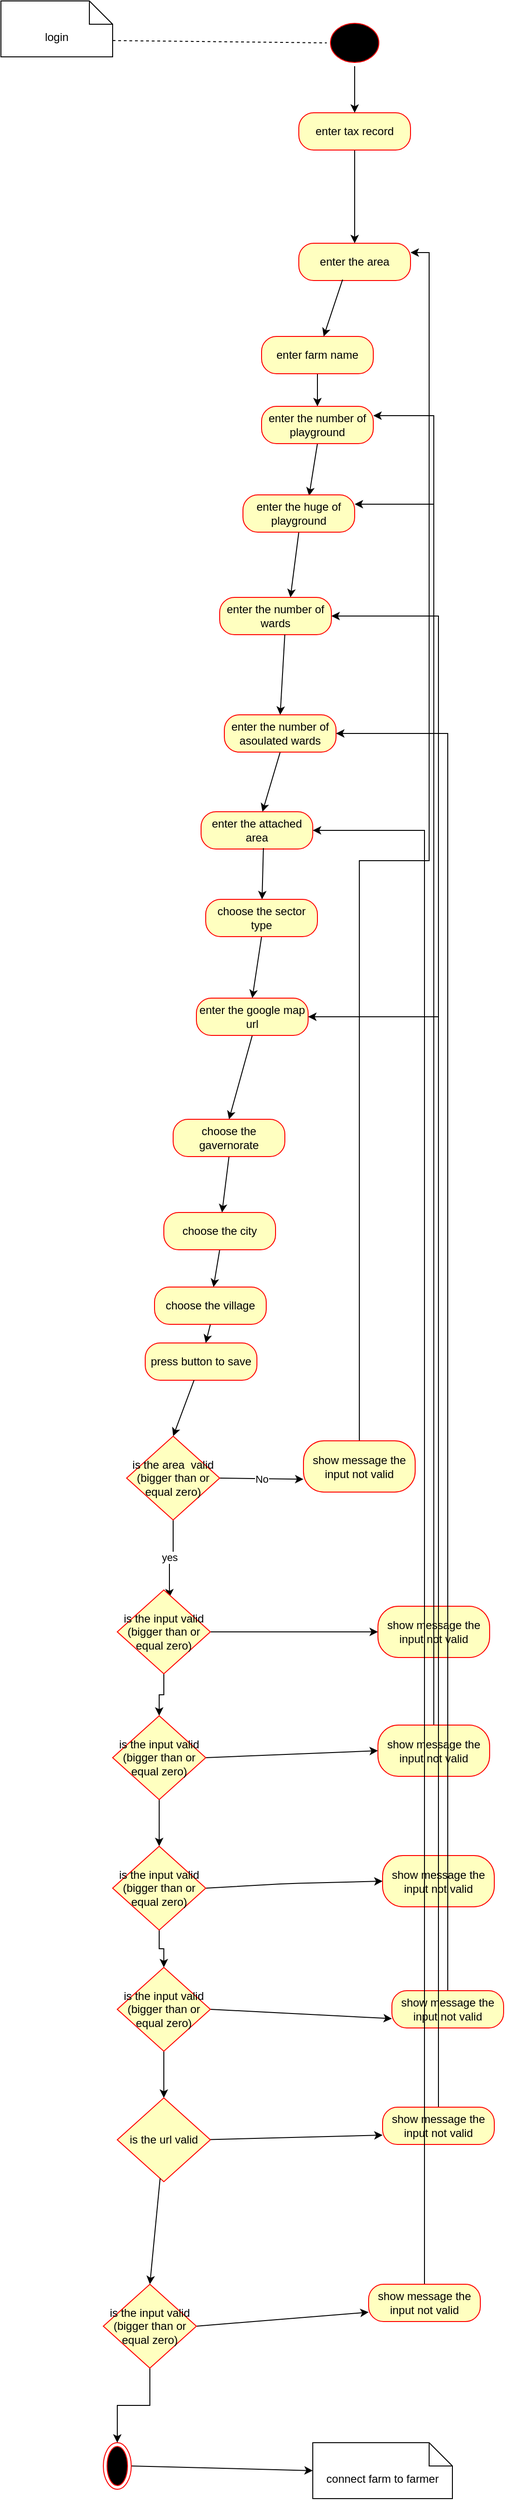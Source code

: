 <mxfile version="20.6.2" type="device"><diagram id="Kmf8I-QK90vIMptBoYPh" name="Page-1"><mxGraphModel dx="1422" dy="804" grid="1" gridSize="10" guides="1" tooltips="1" connect="1" arrows="1" fold="1" page="1" pageScale="1" pageWidth="827" pageHeight="1169" math="0" shadow="0"><root><mxCell id="0"/><mxCell id="1" parent="0"/><mxCell id="6" style="edgeStyle=none;html=1;entryX=0.5;entryY=0;entryDx=0;entryDy=0;" parent="1" source="2" target="4" edge="1"><mxGeometry relative="1" as="geometry"/></mxCell><mxCell id="2" value="" style="ellipse;html=1;shape=startState;fillColor=#000000;strokeColor=#ff0000;" parent="1" vertex="1"><mxGeometry x="470" y="70" width="60" height="50" as="geometry"/></mxCell><mxCell id="9" style="edgeStyle=none;html=1;exitX=0.5;exitY=1;exitDx=0;exitDy=0;" parent="1" source="4" target="7" edge="1"><mxGeometry relative="1" as="geometry"/></mxCell><mxCell id="4" value="enter tax record" style="rounded=1;whiteSpace=wrap;html=1;arcSize=40;fontColor=#000000;fillColor=#ffffc0;strokeColor=#ff0000;" parent="1" vertex="1"><mxGeometry x="440" y="170" width="120" height="40" as="geometry"/></mxCell><mxCell id="7" value="enter the area" style="rounded=1;whiteSpace=wrap;html=1;arcSize=40;fontColor=#000000;fillColor=#ffffc0;strokeColor=#ff0000;" parent="1" vertex="1"><mxGeometry x="440" y="310" width="120" height="40" as="geometry"/></mxCell><mxCell id="30" style="edgeStyle=none;html=1;exitX=0.5;exitY=1;exitDx=0;exitDy=0;" parent="1" source="10" target="25" edge="1"><mxGeometry relative="1" as="geometry"/></mxCell><mxCell id="10" value="enter farm name" style="rounded=1;whiteSpace=wrap;html=1;arcSize=40;fontColor=#000000;fillColor=#ffffc0;strokeColor=#ff0000;" parent="1" vertex="1"><mxGeometry x="400" y="410" width="120" height="40" as="geometry"/></mxCell><mxCell id="16" style="edgeStyle=none;html=1;exitX=0.392;exitY=0.975;exitDx=0;exitDy=0;exitPerimeter=0;" parent="1" source="7" target="10" edge="1"><mxGeometry relative="1" as="geometry"><mxPoint x="490" y="490" as="sourcePoint"/></mxGeometry></mxCell><mxCell id="24" style="edgeStyle=none;html=1;exitX=0.5;exitY=1;exitDx=0;exitDy=0;entryX=0.592;entryY=0.025;entryDx=0;entryDy=0;entryPerimeter=0;" parent="1" source="25" target="32" edge="1"><mxGeometry relative="1" as="geometry"><mxPoint x="450" y="575" as="targetPoint"/></mxGeometry></mxCell><mxCell id="25" value="enter the number of playground" style="rounded=1;whiteSpace=wrap;html=1;arcSize=40;fontColor=#000000;fillColor=#ffffc0;strokeColor=#ff0000;" parent="1" vertex="1"><mxGeometry x="400" y="485" width="120" height="40" as="geometry"/></mxCell><mxCell id="31" style="edgeStyle=none;html=1;exitX=0.5;exitY=1;exitDx=0;exitDy=0;entryX=0.633;entryY=0;entryDx=0;entryDy=0;entryPerimeter=0;" parent="1" source="32" target="39" edge="1"><mxGeometry relative="1" as="geometry"><mxPoint x="430" y="670" as="targetPoint"/></mxGeometry></mxCell><mxCell id="32" value="enter the huge of playground" style="rounded=1;whiteSpace=wrap;html=1;arcSize=40;fontColor=#000000;fillColor=#ffffc0;strokeColor=#ff0000;" parent="1" vertex="1"><mxGeometry x="380" y="580" width="120" height="40" as="geometry"/></mxCell><mxCell id="39" value="enter the number of wards" style="rounded=1;whiteSpace=wrap;html=1;arcSize=40;fontColor=#000000;fillColor=#ffffc0;strokeColor=#ff0000;" parent="1" vertex="1"><mxGeometry x="355" y="690" width="120" height="40" as="geometry"/></mxCell><mxCell id="51" style="edgeStyle=none;html=1;exitX=0.583;exitY=1.05;exitDx=0;exitDy=0;entryX=0.5;entryY=0;entryDx=0;entryDy=0;exitPerimeter=0;" parent="1" target="46" edge="1"><mxGeometry relative="1" as="geometry"><mxPoint x="424.96" y="730" as="sourcePoint"/></mxGeometry></mxCell><mxCell id="45" style="edgeStyle=none;html=1;exitX=0.5;exitY=1;exitDx=0;exitDy=0;" parent="1" source="46" target="53" edge="1"><mxGeometry relative="1" as="geometry"><mxPoint x="410" y="906" as="targetPoint"/></mxGeometry></mxCell><mxCell id="46" value="enter the number of asoulated wards" style="rounded=1;whiteSpace=wrap;html=1;arcSize=40;fontColor=#000000;fillColor=#ffffc0;strokeColor=#ff0000;" parent="1" vertex="1"><mxGeometry x="360" y="816" width="120" height="40" as="geometry"/></mxCell><mxCell id="53" value="enter the attached area" style="rounded=1;whiteSpace=wrap;html=1;arcSize=40;fontColor=#000000;fillColor=#ffffc0;strokeColor=#ff0000;" parent="1" vertex="1"><mxGeometry x="335" y="920" width="120" height="40" as="geometry"/></mxCell><mxCell id="62" style="edgeStyle=none;html=1;exitX=0.558;exitY=0.975;exitDx=0;exitDy=0;exitPerimeter=0;" parent="1" source="53" target="60" edge="1"><mxGeometry relative="1" as="geometry"><mxPoint x="380" y="990" as="sourcePoint"/></mxGeometry></mxCell><mxCell id="69" style="edgeStyle=none;html=1;exitX=0.5;exitY=1;exitDx=0;exitDy=0;entryX=0.5;entryY=0;entryDx=0;entryDy=0;" parent="1" source="60" target="64" edge="1"><mxGeometry relative="1" as="geometry"/></mxCell><mxCell id="60" value="choose the sector type" style="rounded=1;whiteSpace=wrap;html=1;arcSize=40;fontColor=#000000;fillColor=#ffffc0;strokeColor=#ff0000;" parent="1" vertex="1"><mxGeometry x="340" y="1014" width="120" height="40" as="geometry"/></mxCell><mxCell id="63" style="edgeStyle=none;html=1;exitX=0.5;exitY=1;exitDx=0;exitDy=0;entryX=0.5;entryY=0;entryDx=0;entryDy=0;" parent="1" source="64" target="70" edge="1"><mxGeometry relative="1" as="geometry"><mxPoint x="390" y="1210" as="targetPoint"/></mxGeometry></mxCell><mxCell id="64" value="enter the google map url" style="rounded=1;whiteSpace=wrap;html=1;arcSize=40;fontColor=#000000;fillColor=#ffffc0;strokeColor=#ff0000;" parent="1" vertex="1"><mxGeometry x="330" y="1120" width="120" height="40" as="geometry"/></mxCell><mxCell id="75" style="edgeStyle=none;html=1;exitX=0.5;exitY=1;exitDx=0;exitDy=0;" parent="1" source="70" target="73" edge="1"><mxGeometry relative="1" as="geometry"/></mxCell><mxCell id="70" value="choose the gavernorate" style="rounded=1;whiteSpace=wrap;html=1;arcSize=40;fontColor=#000000;fillColor=#ffffc0;strokeColor=#ff0000;" parent="1" vertex="1"><mxGeometry x="305" y="1250" width="120" height="40" as="geometry"/></mxCell><mxCell id="78" style="edgeStyle=none;html=1;exitX=0.5;exitY=1;exitDx=0;exitDy=0;" parent="1" source="73" target="76" edge="1"><mxGeometry relative="1" as="geometry"/></mxCell><mxCell id="73" value="choose the city" style="rounded=1;whiteSpace=wrap;html=1;arcSize=40;fontColor=#000000;fillColor=#ffffc0;strokeColor=#ff0000;" parent="1" vertex="1"><mxGeometry x="295" y="1350" width="120" height="40" as="geometry"/></mxCell><mxCell id="81" style="edgeStyle=none;html=1;exitX=0.5;exitY=1;exitDx=0;exitDy=0;" parent="1" source="76" target="79" edge="1"><mxGeometry relative="1" as="geometry"/></mxCell><mxCell id="76" value="choose the village" style="rounded=1;whiteSpace=wrap;html=1;arcSize=40;fontColor=#000000;fillColor=#ffffc0;strokeColor=#ff0000;" parent="1" vertex="1"><mxGeometry x="285" y="1430" width="120" height="40" as="geometry"/></mxCell><mxCell id="79" value="press button to save" style="rounded=1;whiteSpace=wrap;html=1;arcSize=40;fontColor=#000000;fillColor=#ffffc0;strokeColor=#ff0000;" parent="1" vertex="1"><mxGeometry x="275" y="1490" width="120" height="40" as="geometry"/></mxCell><mxCell id="97" style="edgeStyle=none;html=1;exitX=0;exitY=0;exitDx=120;exitDy=42.5;exitPerimeter=0;entryX=0;entryY=0.5;entryDx=0;entryDy=0;dashed=1;endArrow=none;endFill=0;" parent="1" source="96" target="2" edge="1"><mxGeometry relative="1" as="geometry"/></mxCell><mxCell id="96" value="login" style="shape=note2;boundedLbl=1;whiteSpace=wrap;html=1;size=25;verticalAlign=top;align=center;" parent="1" vertex="1"><mxGeometry x="120" y="50" width="120" height="60" as="geometry"/></mxCell><mxCell id="8o9i3mN8ztCV54zIxAgH-99" style="edgeStyle=none;html=1;entryX=0.5;entryY=0;entryDx=0;entryDy=0;" edge="1" parent="1" target="8o9i3mN8ztCV54zIxAgH-101" source="79"><mxGeometry relative="1" as="geometry"><mxPoint x="335" y="1540" as="sourcePoint"/></mxGeometry></mxCell><mxCell id="8o9i3mN8ztCV54zIxAgH-100" value="No" style="edgeStyle=none;html=1;exitX=1;exitY=0.5;exitDx=0;exitDy=0;entryX=0;entryY=0.75;entryDx=0;entryDy=0;" edge="1" parent="1" source="8o9i3mN8ztCV54zIxAgH-101" target="8o9i3mN8ztCV54zIxAgH-102"><mxGeometry relative="1" as="geometry"/></mxCell><mxCell id="8o9i3mN8ztCV54zIxAgH-109" value="yes" style="edgeStyle=orthogonalEdgeStyle;rounded=0;orthogonalLoop=1;jettySize=auto;html=1;exitX=0.5;exitY=1;exitDx=0;exitDy=0;entryX=0.56;entryY=0.089;entryDx=0;entryDy=0;entryPerimeter=0;" edge="1" parent="1" source="8o9i3mN8ztCV54zIxAgH-101" target="8o9i3mN8ztCV54zIxAgH-108"><mxGeometry relative="1" as="geometry"/></mxCell><mxCell id="8o9i3mN8ztCV54zIxAgH-101" value="is the area&amp;nbsp; valid (bigger than or equal zero)" style="rhombus;whiteSpace=wrap;html=1;fillColor=#ffffc0;strokeColor=#ff0000;" vertex="1" parent="1"><mxGeometry x="255" y="1590" width="100" height="90" as="geometry"/></mxCell><mxCell id="8o9i3mN8ztCV54zIxAgH-106" style="edgeStyle=orthogonalEdgeStyle;rounded=0;orthogonalLoop=1;jettySize=auto;html=1;exitX=0.5;exitY=0;exitDx=0;exitDy=0;entryX=1;entryY=0.25;entryDx=0;entryDy=0;" edge="1" parent="1" source="8o9i3mN8ztCV54zIxAgH-102" target="7"><mxGeometry relative="1" as="geometry"/></mxCell><mxCell id="8o9i3mN8ztCV54zIxAgH-102" value="show message the input not valid" style="rounded=1;whiteSpace=wrap;html=1;arcSize=40;fontColor=#000000;fillColor=#ffffc0;strokeColor=#ff0000;" vertex="1" parent="1"><mxGeometry x="445" y="1595" width="120" height="55" as="geometry"/></mxCell><mxCell id="8o9i3mN8ztCV54zIxAgH-103" style="edgeStyle=none;html=1;exitX=1;exitY=0.5;exitDx=0;exitDy=0;entryX=0;entryY=0.5;entryDx=0;entryDy=0;entryPerimeter=0;endArrow=classic;endFill=1;" edge="1" parent="1" source="8o9i3mN8ztCV54zIxAgH-104" target="8o9i3mN8ztCV54zIxAgH-105"><mxGeometry relative="1" as="geometry"/></mxCell><mxCell id="8o9i3mN8ztCV54zIxAgH-104" value="" style="ellipse;html=1;shape=endState;fillColor=#000000;strokeColor=#ff0000;" vertex="1" parent="1"><mxGeometry x="230" y="2670" width="30" height="50" as="geometry"/></mxCell><mxCell id="8o9i3mN8ztCV54zIxAgH-105" value="connect farm to farmer" style="shape=note2;boundedLbl=1;whiteSpace=wrap;html=1;size=25;verticalAlign=top;align=center;" vertex="1" parent="1"><mxGeometry x="455" y="2670" width="150" height="60" as="geometry"/></mxCell><mxCell id="8o9i3mN8ztCV54zIxAgH-107" style="edgeStyle=none;html=1;exitX=1;exitY=0.5;exitDx=0;exitDy=0;" edge="1" parent="1" source="8o9i3mN8ztCV54zIxAgH-108" target="8o9i3mN8ztCV54zIxAgH-110"><mxGeometry relative="1" as="geometry"><mxPoint x="485" y="1805" as="targetPoint"/></mxGeometry></mxCell><mxCell id="8o9i3mN8ztCV54zIxAgH-115" style="edgeStyle=orthogonalEdgeStyle;rounded=0;orthogonalLoop=1;jettySize=auto;html=1;" edge="1" parent="1" source="8o9i3mN8ztCV54zIxAgH-108" target="8o9i3mN8ztCV54zIxAgH-114"><mxGeometry relative="1" as="geometry"/></mxCell><mxCell id="8o9i3mN8ztCV54zIxAgH-108" value="is the input valid (bigger than or equal zero)" style="rhombus;whiteSpace=wrap;html=1;fillColor=#ffffc0;strokeColor=#ff0000;" vertex="1" parent="1"><mxGeometry x="245" y="1755" width="100" height="90" as="geometry"/></mxCell><mxCell id="8o9i3mN8ztCV54zIxAgH-111" style="edgeStyle=orthogonalEdgeStyle;rounded=0;orthogonalLoop=1;jettySize=auto;html=1;exitX=0.5;exitY=0;exitDx=0;exitDy=0;entryX=1;entryY=0.25;entryDx=0;entryDy=0;" edge="1" parent="1" source="8o9i3mN8ztCV54zIxAgH-110" target="25"><mxGeometry relative="1" as="geometry"/></mxCell><mxCell id="8o9i3mN8ztCV54zIxAgH-110" value="show message the input not valid" style="rounded=1;whiteSpace=wrap;html=1;arcSize=40;fontColor=#000000;fillColor=#ffffc0;strokeColor=#ff0000;" vertex="1" parent="1"><mxGeometry x="525" y="1772.5" width="120" height="55" as="geometry"/></mxCell><mxCell id="8o9i3mN8ztCV54zIxAgH-112" style="edgeStyle=none;html=1;exitX=1;exitY=0.5;exitDx=0;exitDy=0;entryX=0;entryY=0.5;entryDx=0;entryDy=0;" edge="1" parent="1" source="8o9i3mN8ztCV54zIxAgH-114" target="8o9i3mN8ztCV54zIxAgH-116"><mxGeometry relative="1" as="geometry"><mxPoint x="490" y="1925" as="targetPoint"/></mxGeometry></mxCell><mxCell id="8o9i3mN8ztCV54zIxAgH-113" style="edgeStyle=none;html=1;exitX=0.5;exitY=1;exitDx=0;exitDy=0;entryX=0.5;entryY=0;entryDx=0;entryDy=0;" edge="1" parent="1" source="8o9i3mN8ztCV54zIxAgH-114" target="8o9i3mN8ztCV54zIxAgH-122"><mxGeometry relative="1" as="geometry"><mxPoint x="290" y="2030" as="targetPoint"/></mxGeometry></mxCell><mxCell id="8o9i3mN8ztCV54zIxAgH-114" value="is the input valid (bigger than or equal zero)" style="rhombus;whiteSpace=wrap;html=1;fillColor=#ffffc0;strokeColor=#ff0000;" vertex="1" parent="1"><mxGeometry x="240" y="1890" width="100" height="90" as="geometry"/></mxCell><mxCell id="8o9i3mN8ztCV54zIxAgH-119" style="edgeStyle=orthogonalEdgeStyle;rounded=0;orthogonalLoop=1;jettySize=auto;html=1;exitX=0.5;exitY=0;exitDx=0;exitDy=0;entryX=1;entryY=0.25;entryDx=0;entryDy=0;" edge="1" parent="1" source="8o9i3mN8ztCV54zIxAgH-116" target="32"><mxGeometry relative="1" as="geometry"/></mxCell><mxCell id="8o9i3mN8ztCV54zIxAgH-116" value="show message the input not valid" style="rounded=1;whiteSpace=wrap;html=1;arcSize=40;fontColor=#000000;fillColor=#ffffc0;strokeColor=#ff0000;" vertex="1" parent="1"><mxGeometry x="525" y="1900" width="120" height="55" as="geometry"/></mxCell><mxCell id="8o9i3mN8ztCV54zIxAgH-121" style="edgeStyle=none;html=1;exitX=1;exitY=0.5;exitDx=0;exitDy=0;entryX=0;entryY=0.5;entryDx=0;entryDy=0;" edge="1" parent="1" source="8o9i3mN8ztCV54zIxAgH-122" target="8o9i3mN8ztCV54zIxAgH-124"><mxGeometry relative="1" as="geometry"><mxPoint x="490" y="2070" as="targetPoint"/><Array as="points"><mxPoint x="430" y="2070"/></Array></mxGeometry></mxCell><mxCell id="8o9i3mN8ztCV54zIxAgH-129" style="edgeStyle=orthogonalEdgeStyle;rounded=0;orthogonalLoop=1;jettySize=auto;html=1;exitX=0.5;exitY=1;exitDx=0;exitDy=0;" edge="1" parent="1" source="8o9i3mN8ztCV54zIxAgH-122" target="8o9i3mN8ztCV54zIxAgH-127"><mxGeometry relative="1" as="geometry"/></mxCell><mxCell id="8o9i3mN8ztCV54zIxAgH-122" value="is the input valid (bigger than or equal zero)" style="rhombus;whiteSpace=wrap;html=1;fillColor=#ffffc0;strokeColor=#ff0000;" vertex="1" parent="1"><mxGeometry x="240" y="2030" width="100" height="90" as="geometry"/></mxCell><mxCell id="8o9i3mN8ztCV54zIxAgH-125" style="edgeStyle=orthogonalEdgeStyle;rounded=0;orthogonalLoop=1;jettySize=auto;html=1;exitX=0.5;exitY=0;exitDx=0;exitDy=0;entryX=1;entryY=0.5;entryDx=0;entryDy=0;" edge="1" parent="1" source="8o9i3mN8ztCV54zIxAgH-124" target="39"><mxGeometry relative="1" as="geometry"/></mxCell><mxCell id="8o9i3mN8ztCV54zIxAgH-124" value="show message the input not valid" style="rounded=1;whiteSpace=wrap;html=1;arcSize=40;fontColor=#000000;fillColor=#ffffc0;strokeColor=#ff0000;" vertex="1" parent="1"><mxGeometry x="530" y="2040" width="120" height="55" as="geometry"/></mxCell><mxCell id="8o9i3mN8ztCV54zIxAgH-126" style="edgeStyle=none;html=1;exitX=1;exitY=0.5;exitDx=0;exitDy=0;entryX=0;entryY=0.75;entryDx=0;entryDy=0;" edge="1" parent="1" source="8o9i3mN8ztCV54zIxAgH-127" target="8o9i3mN8ztCV54zIxAgH-128"><mxGeometry relative="1" as="geometry"/></mxCell><mxCell id="8o9i3mN8ztCV54zIxAgH-134" style="edgeStyle=orthogonalEdgeStyle;rounded=0;orthogonalLoop=1;jettySize=auto;html=1;exitX=0.5;exitY=1;exitDx=0;exitDy=0;" edge="1" parent="1" source="8o9i3mN8ztCV54zIxAgH-127" target="8o9i3mN8ztCV54zIxAgH-132"><mxGeometry relative="1" as="geometry"/></mxCell><mxCell id="8o9i3mN8ztCV54zIxAgH-127" value="is the input valid (bigger than or equal zero)" style="rhombus;whiteSpace=wrap;html=1;fillColor=#ffffc0;strokeColor=#ff0000;" vertex="1" parent="1"><mxGeometry x="245" y="2160" width="100" height="90" as="geometry"/></mxCell><mxCell id="8o9i3mN8ztCV54zIxAgH-130" style="edgeStyle=orthogonalEdgeStyle;rounded=0;orthogonalLoop=1;jettySize=auto;html=1;exitX=0.5;exitY=0;exitDx=0;exitDy=0;entryX=1;entryY=0.5;entryDx=0;entryDy=0;" edge="1" parent="1" source="8o9i3mN8ztCV54zIxAgH-128" target="46"><mxGeometry relative="1" as="geometry"/></mxCell><mxCell id="8o9i3mN8ztCV54zIxAgH-128" value="show message the input not valid" style="rounded=1;whiteSpace=wrap;html=1;arcSize=40;fontColor=#000000;fillColor=#ffffc0;strokeColor=#ff0000;" vertex="1" parent="1"><mxGeometry x="540" y="2185" width="120" height="40" as="geometry"/></mxCell><mxCell id="8o9i3mN8ztCV54zIxAgH-131" style="edgeStyle=none;html=1;exitX=1;exitY=0.5;exitDx=0;exitDy=0;entryX=0;entryY=0.75;entryDx=0;entryDy=0;" edge="1" parent="1" target="8o9i3mN8ztCV54zIxAgH-133"><mxGeometry relative="1" as="geometry"><mxPoint x="335" y="2345" as="sourcePoint"/></mxGeometry></mxCell><mxCell id="8o9i3mN8ztCV54zIxAgH-132" value="is the url valid" style="rhombus;whiteSpace=wrap;html=1;fillColor=#ffffc0;strokeColor=#ff0000;" vertex="1" parent="1"><mxGeometry x="245" y="2300" width="100" height="90" as="geometry"/></mxCell><mxCell id="8o9i3mN8ztCV54zIxAgH-135" style="edgeStyle=orthogonalEdgeStyle;rounded=0;orthogonalLoop=1;jettySize=auto;html=1;exitX=0.5;exitY=0;exitDx=0;exitDy=0;entryX=1;entryY=0.5;entryDx=0;entryDy=0;" edge="1" parent="1" source="8o9i3mN8ztCV54zIxAgH-133" target="64"><mxGeometry relative="1" as="geometry"/></mxCell><mxCell id="8o9i3mN8ztCV54zIxAgH-133" value="show message the input not valid" style="rounded=1;whiteSpace=wrap;html=1;arcSize=40;fontColor=#000000;fillColor=#ffffc0;strokeColor=#ff0000;" vertex="1" parent="1"><mxGeometry x="530" y="2310" width="120" height="40" as="geometry"/></mxCell><mxCell id="8o9i3mN8ztCV54zIxAgH-136" style="edgeStyle=none;html=1;entryX=0.5;entryY=0;entryDx=0;entryDy=0;" edge="1" parent="1" target="8o9i3mN8ztCV54zIxAgH-138" source="8o9i3mN8ztCV54zIxAgH-132"><mxGeometry relative="1" as="geometry"><mxPoint x="285" y="2420" as="sourcePoint"/></mxGeometry></mxCell><mxCell id="8o9i3mN8ztCV54zIxAgH-137" style="edgeStyle=none;html=1;exitX=1;exitY=0.5;exitDx=0;exitDy=0;entryX=0;entryY=0.75;entryDx=0;entryDy=0;" edge="1" parent="1" source="8o9i3mN8ztCV54zIxAgH-138" target="8o9i3mN8ztCV54zIxAgH-139"><mxGeometry relative="1" as="geometry"/></mxCell><mxCell id="8o9i3mN8ztCV54zIxAgH-143" style="edgeStyle=orthogonalEdgeStyle;rounded=0;orthogonalLoop=1;jettySize=auto;html=1;exitX=0.5;exitY=1;exitDx=0;exitDy=0;" edge="1" parent="1" source="8o9i3mN8ztCV54zIxAgH-138" target="8o9i3mN8ztCV54zIxAgH-104"><mxGeometry relative="1" as="geometry"/></mxCell><mxCell id="8o9i3mN8ztCV54zIxAgH-138" value="is the input valid (bigger than or equal zero)" style="rhombus;whiteSpace=wrap;html=1;fillColor=#ffffc0;strokeColor=#ff0000;" vertex="1" parent="1"><mxGeometry x="230" y="2500" width="100" height="90" as="geometry"/></mxCell><mxCell id="8o9i3mN8ztCV54zIxAgH-142" style="edgeStyle=orthogonalEdgeStyle;rounded=0;orthogonalLoop=1;jettySize=auto;html=1;exitX=0.5;exitY=0;exitDx=0;exitDy=0;entryX=1;entryY=0.5;entryDx=0;entryDy=0;" edge="1" parent="1" source="8o9i3mN8ztCV54zIxAgH-139" target="53"><mxGeometry relative="1" as="geometry"/></mxCell><mxCell id="8o9i3mN8ztCV54zIxAgH-139" value="show message the input not valid" style="rounded=1;whiteSpace=wrap;html=1;arcSize=40;fontColor=#000000;fillColor=#ffffc0;strokeColor=#ff0000;" vertex="1" parent="1"><mxGeometry x="515" y="2500" width="120" height="40" as="geometry"/></mxCell></root></mxGraphModel></diagram></mxfile>
